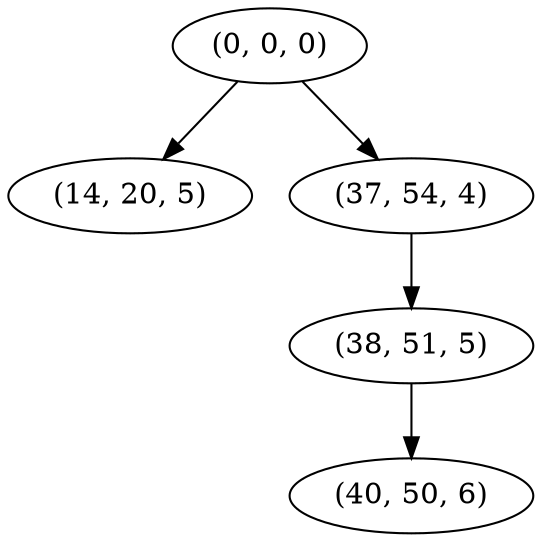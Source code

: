 digraph tree {
    "(0, 0, 0)";
    "(14, 20, 5)";
    "(37, 54, 4)";
    "(38, 51, 5)";
    "(40, 50, 6)";
    "(0, 0, 0)" -> "(14, 20, 5)";
    "(0, 0, 0)" -> "(37, 54, 4)";
    "(37, 54, 4)" -> "(38, 51, 5)";
    "(38, 51, 5)" -> "(40, 50, 6)";
}
